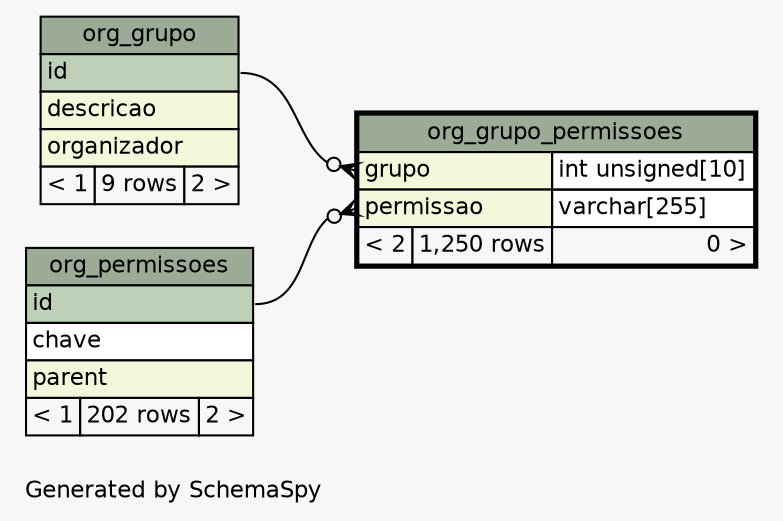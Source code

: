 // dot 2.38.0 on Windows 10 10.0
// SchemaSpy rev 590
digraph "oneDegreeRelationshipsDiagram" {
  graph [
    rankdir="RL"
    bgcolor="#f7f7f7"
    label="\nGenerated by SchemaSpy"
    labeljust="l"
    nodesep="0.18"
    ranksep="0.46"
    fontname="Helvetica"
    fontsize="11"
  ];
  node [
    fontname="Helvetica"
    fontsize="11"
    shape="plaintext"
  ];
  edge [
    arrowsize="0.8"
  ];
  "org_grupo_permissoes":"grupo":w -> "org_grupo":"id":e [arrowhead=none dir=back arrowtail=crowodot];
  "org_grupo_permissoes":"permissao":w -> "org_permissoes":"id":e [arrowhead=none dir=back arrowtail=crowodot];
  "org_grupo" [
    label=<
    <TABLE BORDER="0" CELLBORDER="1" CELLSPACING="0" BGCOLOR="#ffffff">
      <TR><TD COLSPAN="3" BGCOLOR="#9bab96" ALIGN="CENTER">org_grupo</TD></TR>
      <TR><TD PORT="id" COLSPAN="3" BGCOLOR="#bed1b8" ALIGN="LEFT">id</TD></TR>
      <TR><TD PORT="descricao" COLSPAN="3" BGCOLOR="#f4f7da" ALIGN="LEFT">descricao</TD></TR>
      <TR><TD PORT="organizador" COLSPAN="3" BGCOLOR="#f4f7da" ALIGN="LEFT">organizador</TD></TR>
      <TR><TD ALIGN="LEFT" BGCOLOR="#f7f7f7">&lt; 1</TD><TD ALIGN="RIGHT" BGCOLOR="#f7f7f7">9 rows</TD><TD ALIGN="RIGHT" BGCOLOR="#f7f7f7">2 &gt;</TD></TR>
    </TABLE>>
    URL="org_grupo.html"
    tooltip="org_grupo"
  ];
  "org_grupo_permissoes" [
    label=<
    <TABLE BORDER="2" CELLBORDER="1" CELLSPACING="0" BGCOLOR="#ffffff">
      <TR><TD COLSPAN="3" BGCOLOR="#9bab96" ALIGN="CENTER">org_grupo_permissoes</TD></TR>
      <TR><TD PORT="grupo" COLSPAN="2" BGCOLOR="#f4f7da" ALIGN="LEFT">grupo</TD><TD PORT="grupo.type" ALIGN="LEFT">int unsigned[10]</TD></TR>
      <TR><TD PORT="permissao" COLSPAN="2" BGCOLOR="#f4f7da" ALIGN="LEFT">permissao</TD><TD PORT="permissao.type" ALIGN="LEFT">varchar[255]</TD></TR>
      <TR><TD ALIGN="LEFT" BGCOLOR="#f7f7f7">&lt; 2</TD><TD ALIGN="RIGHT" BGCOLOR="#f7f7f7">1,250 rows</TD><TD ALIGN="RIGHT" BGCOLOR="#f7f7f7">0 &gt;</TD></TR>
    </TABLE>>
    URL="org_grupo_permissoes.html"
    tooltip="org_grupo_permissoes"
  ];
  "org_permissoes" [
    label=<
    <TABLE BORDER="0" CELLBORDER="1" CELLSPACING="0" BGCOLOR="#ffffff">
      <TR><TD COLSPAN="3" BGCOLOR="#9bab96" ALIGN="CENTER">org_permissoes</TD></TR>
      <TR><TD PORT="id" COLSPAN="3" BGCOLOR="#bed1b8" ALIGN="LEFT">id</TD></TR>
      <TR><TD PORT="chave" COLSPAN="3" ALIGN="LEFT">chave</TD></TR>
      <TR><TD PORT="parent" COLSPAN="3" BGCOLOR="#f4f7da" ALIGN="LEFT">parent</TD></TR>
      <TR><TD ALIGN="LEFT" BGCOLOR="#f7f7f7">&lt; 1</TD><TD ALIGN="RIGHT" BGCOLOR="#f7f7f7">202 rows</TD><TD ALIGN="RIGHT" BGCOLOR="#f7f7f7">2 &gt;</TD></TR>
    </TABLE>>
    URL="org_permissoes.html"
    tooltip="org_permissoes"
  ];
}
